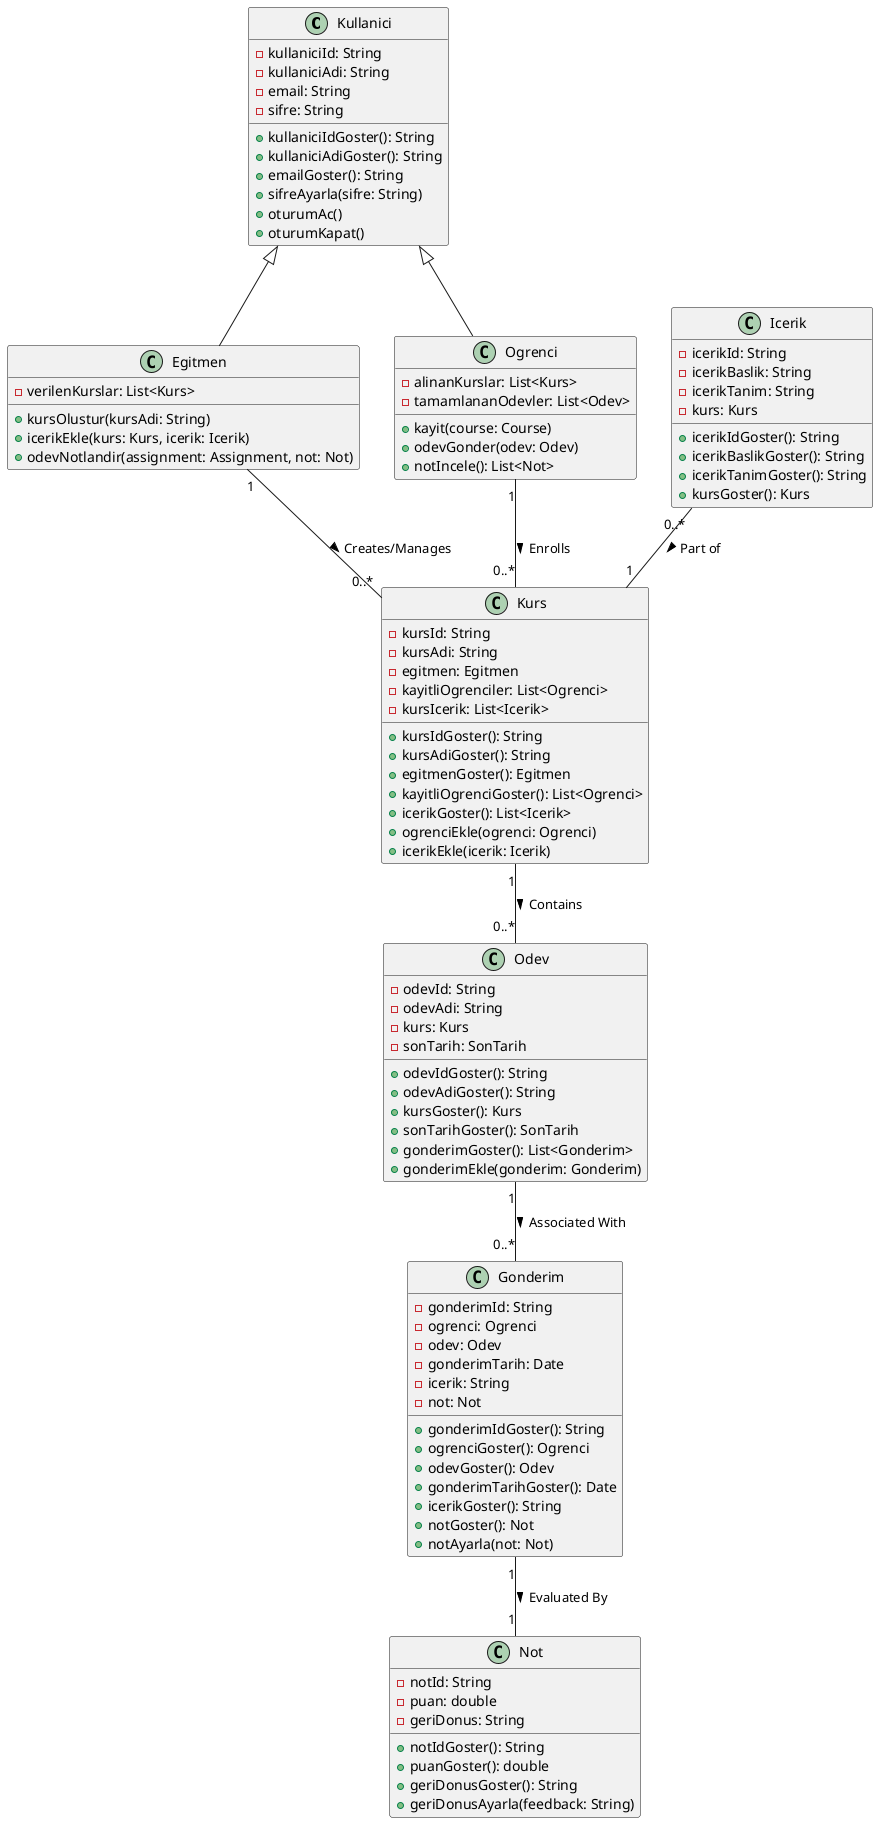 @startuml

class Kullanici {
    - kullaniciId: String
    - kullaniciAdi: String
    - email: String
    - sifre: String
    + kullaniciIdGoster(): String
    + kullaniciAdiGoster(): String
    + emailGoster(): String
    + sifreAyarla(sifre: String)
    + oturumAc()
    + oturumKapat()
}

class Egitmen {
    - verilenKurslar: List<Kurs>
    + kursOlustur(kursAdi: String)
    + icerikEkle(kurs: Kurs, icerik: Icerik)
    + odevNotlandir(assignment: Assignment, not: Not)
}

class Ogrenci {
    - alinanKurslar: List<Kurs>
    - tamamlananOdevler: List<Odev>
    + kayit(course: Course)
    + odevGonder(odev: Odev)
    + notIncele(): List<Not>
}

class Kurs {
    - kursId: String
    - kursAdi: String
    - egitmen: Egitmen
    - kayitliOgrenciler: List<Ogrenci>
    - kursIcerik: List<Icerik>
    + kursIdGoster(): String
    + kursAdiGoster(): String
    + egitmenGoster(): Egitmen
    + kayitliOgrenciGoster(): List<Ogrenci>
    + icerikGoster(): List<Icerik>
    + ogrenciEkle(ogrenci: Ogrenci)
    + icerikEkle(icerik: Icerik)
}

class Odev {
    - odevId: String
    - odevAdi: String
    - kurs: Kurs
    - sonTarih: SonTarih
    + odevIdGoster(): String
    + odevAdiGoster(): String
    + kursGoster(): Kurs
    + sonTarihGoster(): SonTarih
    + gonderimGoster(): List<Gonderim>
    + gonderimEkle(gonderim: Gonderim)
}

class Gonderim {
    - gonderimId: String
    - ogrenci: Ogrenci
    - odev: Odev
    - gonderimTarih: Date
    - icerik: String
    - not: Not
    + gonderimIdGoster(): String
    + ogrenciGoster(): Ogrenci
    + odevGoster(): Odev
    + gonderimTarihGoster(): Date
    + icerikGoster(): String
    + notGoster(): Not
    + notAyarla(not: Not)
}

class Icerik {
    - icerikId: String
    - icerikBaslik: String
    - icerikTanim: String
    - kurs: Kurs
    + icerikIdGoster(): String
    + icerikBaslikGoster(): String
    + icerikTanimGoster(): String
    + kursGoster(): Kurs
}

class Not {
    - notId: String
    - puan: double
    - geriDonus: String
    + notIdGoster(): String
    + puanGoster(): double
    + geriDonusGoster(): String
    + geriDonusAyarla(feedback: String)
}

Kullanici <|-- Egitmen
Kullanici <|-- Ogrenci
Egitmen "1" -- "0..*" Kurs : Creates/Manages >
Ogrenci "1" -- "0..*" Kurs : Enrolls >
Kurs "1" -- "0..*" Odev : Contains >
Odev "1" -- "0..*" Gonderim : Associated With >
Icerik "0..*" -- "1" Kurs : Part of >
Gonderim "1" -- "1" Not : Evaluated By >

@enduml